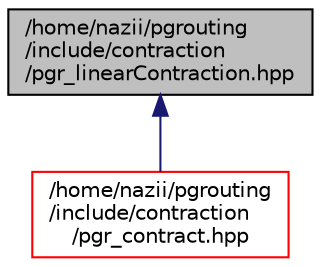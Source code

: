 digraph "/home/nazii/pgrouting/include/contraction/pgr_linearContraction.hpp"
{
  edge [fontname="Helvetica",fontsize="10",labelfontname="Helvetica",labelfontsize="10"];
  node [fontname="Helvetica",fontsize="10",shape=record];
  Node11 [label="/home/nazii/pgrouting\l/include/contraction\l/pgr_linearContraction.hpp",height=0.2,width=0.4,color="black", fillcolor="grey75", style="filled", fontcolor="black"];
  Node11 -> Node12 [dir="back",color="midnightblue",fontsize="10",style="solid",fontname="Helvetica"];
  Node12 [label="/home/nazii/pgrouting\l/include/contraction\l/pgr_contract.hpp",height=0.2,width=0.4,color="red", fillcolor="white", style="filled",URL="$pgr__contract_8hpp.html"];
}
